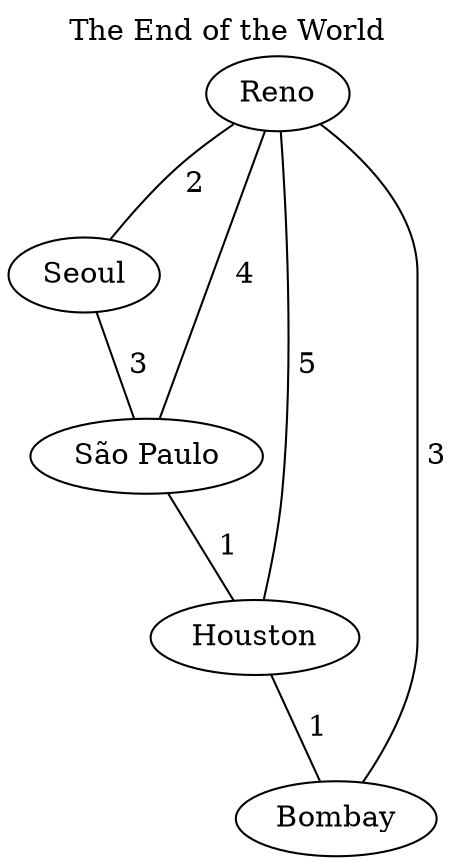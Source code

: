 graph G{
0[label = "Reno"]
1[label = "Seoul"]
0 -- 1[label= " 2"];
0[label = "Reno"]
2[label = "São Paulo"]
0 -- 2[label= " 4"];
0[label = "Reno"]
3[label = "Houston"]
0 -- 3[label= " 5"];
0[label = "Reno"]
4[label = "Bombay"]
0 -- 4[label= " 3"];
1[label = "Seoul"]
2[label = "São Paulo"]
1 -- 2[label= " 3"];
2[label = "São Paulo"]
3[label = "Houston"]
2 -- 3[label= " 1"];
3[label = "Houston"]
4[label = "Bombay"]
3 -- 4[label= " 1"];
labelloc="t"
label="The End of the World"
}